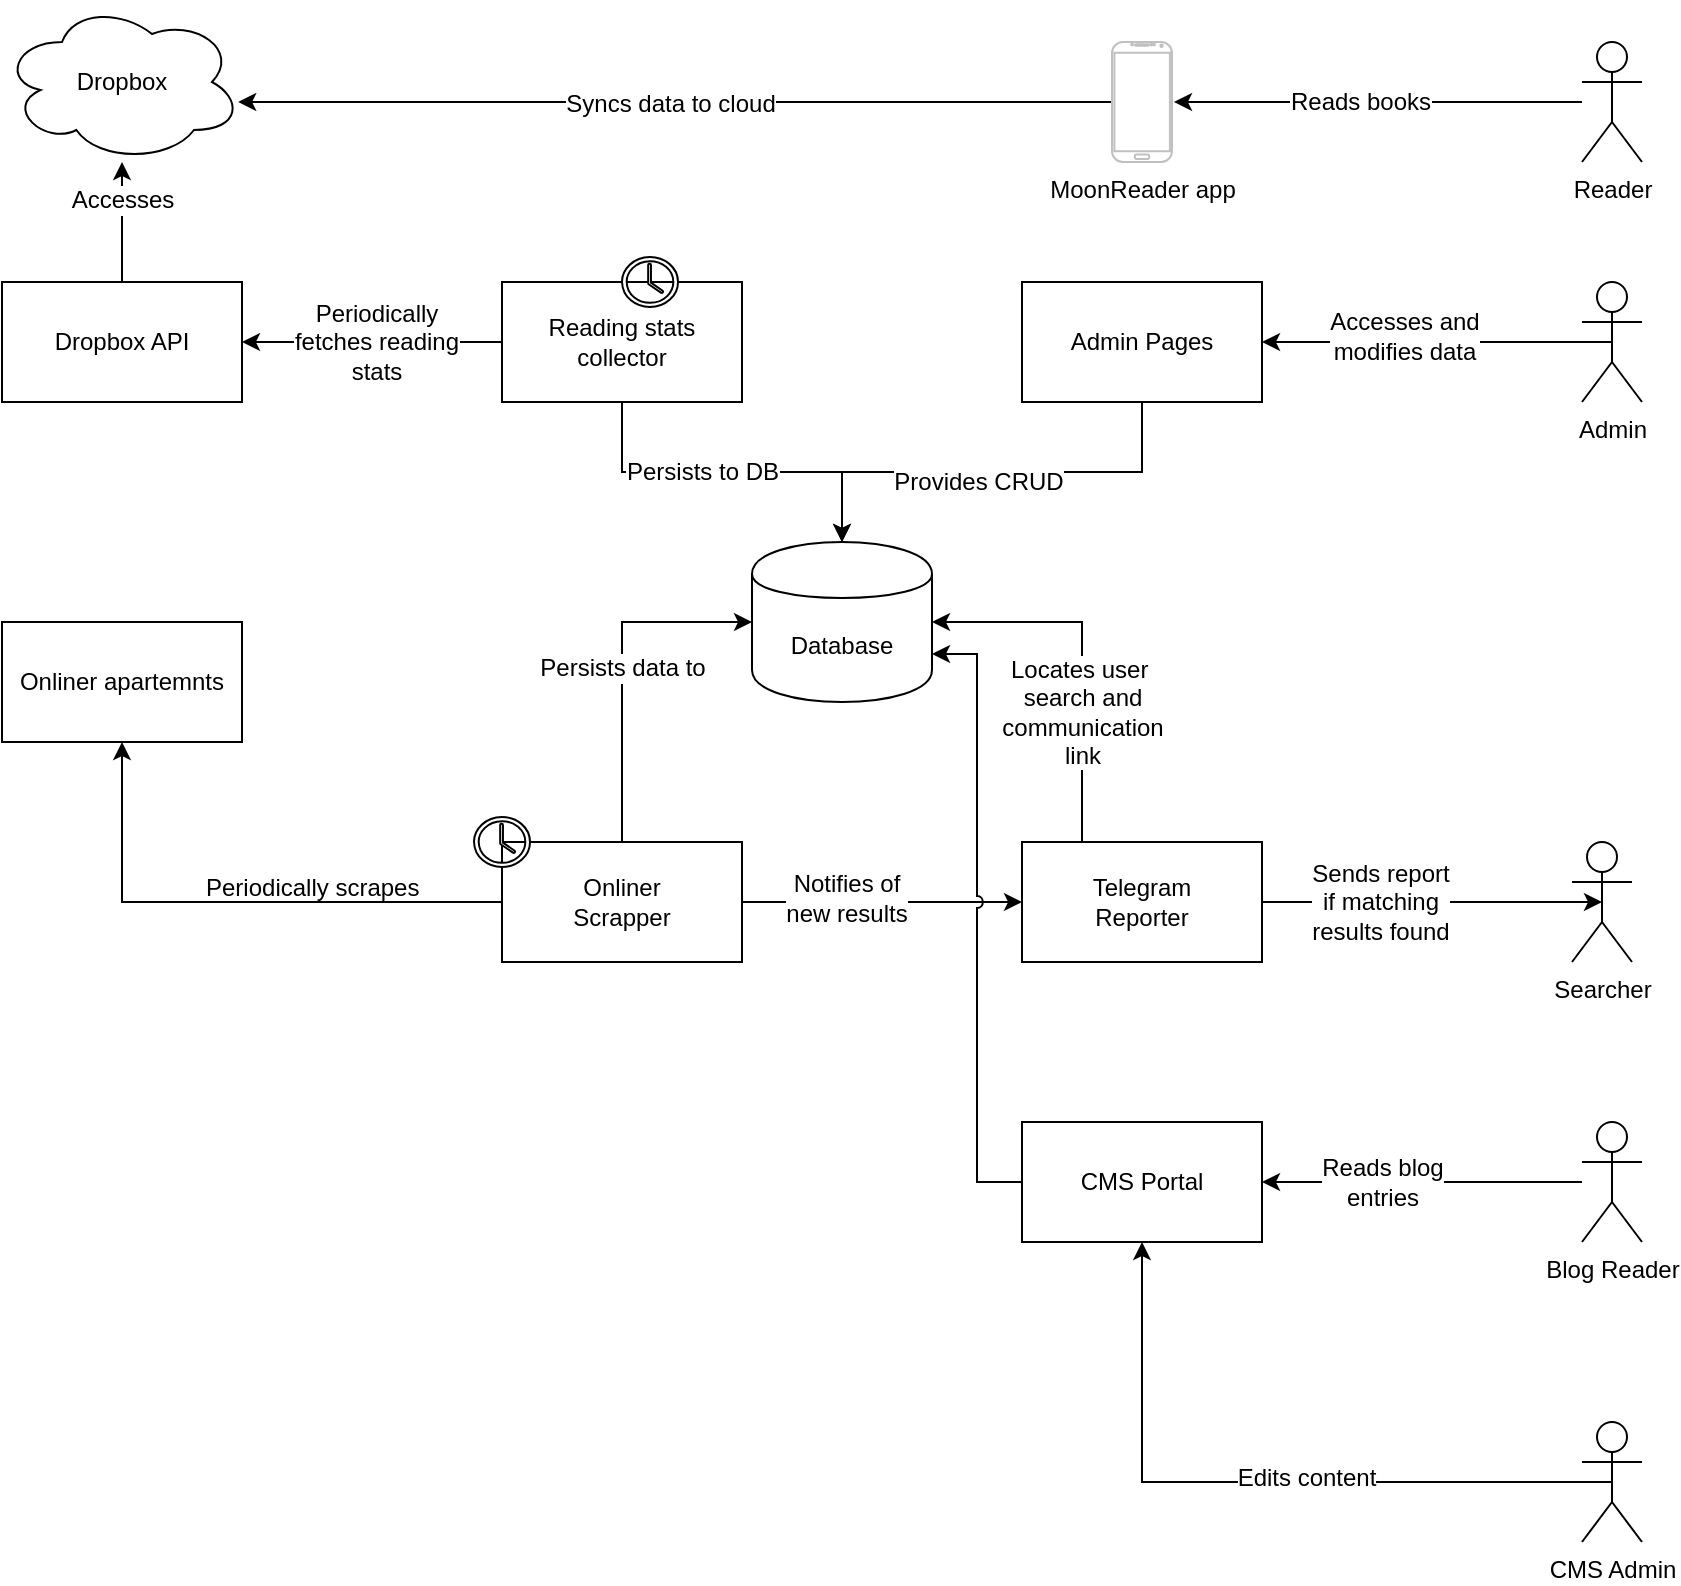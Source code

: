 <mxfile version="12.1.0" type="device" pages="1"><diagram id="KULhjulXcuD_w1APYpD5" name="Page-1"><mxGraphModel dx="1992" dy="1930" grid="1" gridSize="10" guides="1" tooltips="1" connect="1" arrows="1" fold="1" page="1" pageScale="1" pageWidth="850" pageHeight="1100" math="0" shadow="0"><root><mxCell id="0"/><mxCell id="1" parent="0"/><mxCell id="SbUNdcMxhhNXj8EQmjV2-1" value="Onliner apartemnts" style="rounded=0;whiteSpace=wrap;html=1;" vertex="1" parent="1"><mxGeometry x="-40" y="190" width="120" height="60" as="geometry"/></mxCell><mxCell id="SbUNdcMxhhNXj8EQmjV2-2" value="Database" style="shape=cylinder;whiteSpace=wrap;html=1;boundedLbl=1;backgroundOutline=1;" vertex="1" parent="1"><mxGeometry x="335" y="150" width="90" height="80" as="geometry"/></mxCell><mxCell id="SbUNdcMxhhNXj8EQmjV2-3" value="Searcher" style="shape=umlActor;verticalLabelPosition=bottom;labelBackgroundColor=#ffffff;verticalAlign=top;html=1;outlineConnect=0;" vertex="1" parent="1"><mxGeometry x="745" y="300" width="30" height="60" as="geometry"/></mxCell><mxCell id="SbUNdcMxhhNXj8EQmjV2-66" style="edgeStyle=orthogonalEdgeStyle;rounded=0;jumpStyle=gap;orthogonalLoop=1;jettySize=auto;html=1;exitX=0.5;exitY=0.5;exitDx=0;exitDy=0;exitPerimeter=0;entryX=1;entryY=0.5;entryDx=0;entryDy=0;" edge="1" parent="1" source="SbUNdcMxhhNXj8EQmjV2-8" target="SbUNdcMxhhNXj8EQmjV2-18"><mxGeometry relative="1" as="geometry"/></mxCell><mxCell id="SbUNdcMxhhNXj8EQmjV2-67" value="Accesses and&lt;br&gt;modifies data" style="text;html=1;resizable=0;points=[];align=center;verticalAlign=middle;labelBackgroundColor=#ffffff;" vertex="1" connectable="0" parent="SbUNdcMxhhNXj8EQmjV2-66"><mxGeometry x="0.189" y="-3" relative="1" as="geometry"><mxPoint as="offset"/></mxGeometry></mxCell><mxCell id="SbUNdcMxhhNXj8EQmjV2-8" value="Admin" style="shape=umlActor;verticalLabelPosition=bottom;labelBackgroundColor=#ffffff;verticalAlign=top;html=1;outlineConnect=0;" vertex="1" parent="1"><mxGeometry x="750" y="20" width="30" height="60" as="geometry"/></mxCell><mxCell id="SbUNdcMxhhNXj8EQmjV2-71" style="edgeStyle=orthogonalEdgeStyle;rounded=0;jumpStyle=gap;orthogonalLoop=1;jettySize=auto;html=1;entryX=1;entryY=0.5;entryDx=0;entryDy=0;" edge="1" parent="1" source="SbUNdcMxhhNXj8EQmjV2-10" target="SbUNdcMxhhNXj8EQmjV2-17"><mxGeometry relative="1" as="geometry"/></mxCell><mxCell id="SbUNdcMxhhNXj8EQmjV2-72" value="Reads blog&lt;br&gt;entries" style="text;html=1;resizable=0;points=[];align=center;verticalAlign=middle;labelBackgroundColor=#ffffff;" vertex="1" connectable="0" parent="SbUNdcMxhhNXj8EQmjV2-71"><mxGeometry x="0.325" y="-1" relative="1" as="geometry"><mxPoint x="6" y="1" as="offset"/></mxGeometry></mxCell><mxCell id="SbUNdcMxhhNXj8EQmjV2-10" value="Blog Reader" style="shape=umlActor;verticalLabelPosition=bottom;labelBackgroundColor=#ffffff;verticalAlign=top;html=1;outlineConnect=0;" vertex="1" parent="1"><mxGeometry x="750" y="440" width="30" height="60" as="geometry"/></mxCell><mxCell id="SbUNdcMxhhNXj8EQmjV2-27" style="edgeStyle=orthogonalEdgeStyle;rounded=0;jumpStyle=gap;orthogonalLoop=1;jettySize=auto;html=1;exitX=0.25;exitY=0;exitDx=0;exitDy=0;entryX=1;entryY=0.5;entryDx=0;entryDy=0;" edge="1" parent="1" source="SbUNdcMxhhNXj8EQmjV2-15" target="SbUNdcMxhhNXj8EQmjV2-2"><mxGeometry relative="1" as="geometry"/></mxCell><mxCell id="SbUNdcMxhhNXj8EQmjV2-29" value="Locates user&amp;nbsp;&lt;br&gt;search and&lt;br&gt;communication&lt;br&gt;link" style="text;html=1;resizable=0;points=[];align=center;verticalAlign=middle;labelBackgroundColor=#ffffff;" vertex="1" connectable="0" parent="SbUNdcMxhhNXj8EQmjV2-27"><mxGeometry x="-0.294" relative="1" as="geometry"><mxPoint as="offset"/></mxGeometry></mxCell><mxCell id="SbUNdcMxhhNXj8EQmjV2-31" style="edgeStyle=orthogonalEdgeStyle;rounded=0;jumpStyle=gap;orthogonalLoop=1;jettySize=auto;html=1;exitX=1;exitY=0.5;exitDx=0;exitDy=0;entryX=0.5;entryY=0.5;entryDx=0;entryDy=0;entryPerimeter=0;" edge="1" parent="1" source="SbUNdcMxhhNXj8EQmjV2-15" target="SbUNdcMxhhNXj8EQmjV2-3"><mxGeometry relative="1" as="geometry"/></mxCell><mxCell id="SbUNdcMxhhNXj8EQmjV2-32" value="Sends report&lt;br&gt;if matching&lt;br&gt;results found" style="text;html=1;resizable=0;points=[];align=center;verticalAlign=middle;labelBackgroundColor=#ffffff;" vertex="1" connectable="0" parent="SbUNdcMxhhNXj8EQmjV2-31"><mxGeometry x="-0.31" relative="1" as="geometry"><mxPoint as="offset"/></mxGeometry></mxCell><mxCell id="SbUNdcMxhhNXj8EQmjV2-15" value="Telegram&lt;br&gt;Reporter" style="rounded=0;whiteSpace=wrap;html=1;" vertex="1" parent="1"><mxGeometry x="470" y="300" width="120" height="60" as="geometry"/></mxCell><mxCell id="SbUNdcMxhhNXj8EQmjV2-19" style="edgeStyle=orthogonalEdgeStyle;rounded=0;orthogonalLoop=1;jettySize=auto;html=1;exitX=0;exitY=0.5;exitDx=0;exitDy=0;" edge="1" parent="1" source="SbUNdcMxhhNXj8EQmjV2-16" target="SbUNdcMxhhNXj8EQmjV2-1"><mxGeometry relative="1" as="geometry"/></mxCell><mxCell id="SbUNdcMxhhNXj8EQmjV2-21" style="edgeStyle=orthogonalEdgeStyle;rounded=0;orthogonalLoop=1;jettySize=auto;html=1;exitX=0.5;exitY=0;exitDx=0;exitDy=0;entryX=0;entryY=0.5;entryDx=0;entryDy=0;jumpStyle=gap;" edge="1" parent="1" source="SbUNdcMxhhNXj8EQmjV2-16" target="SbUNdcMxhhNXj8EQmjV2-2"><mxGeometry relative="1" as="geometry"/></mxCell><mxCell id="SbUNdcMxhhNXj8EQmjV2-23" value="Persists data to" style="text;html=1;resizable=0;points=[];align=center;verticalAlign=middle;labelBackgroundColor=#ffffff;" vertex="1" connectable="0" parent="SbUNdcMxhhNXj8EQmjV2-21"><mxGeometry relative="1" as="geometry"><mxPoint as="offset"/></mxGeometry></mxCell><mxCell id="SbUNdcMxhhNXj8EQmjV2-24" style="edgeStyle=orthogonalEdgeStyle;rounded=0;jumpStyle=gap;orthogonalLoop=1;jettySize=auto;html=1;exitX=1;exitY=0.5;exitDx=0;exitDy=0;entryX=0;entryY=0.5;entryDx=0;entryDy=0;" edge="1" parent="1" source="SbUNdcMxhhNXj8EQmjV2-16" target="SbUNdcMxhhNXj8EQmjV2-15"><mxGeometry relative="1" as="geometry"/></mxCell><mxCell id="SbUNdcMxhhNXj8EQmjV2-26" value="Notifies of&lt;br&gt;new results" style="text;html=1;resizable=0;points=[];align=center;verticalAlign=middle;labelBackgroundColor=#ffffff;" vertex="1" connectable="0" parent="SbUNdcMxhhNXj8EQmjV2-24"><mxGeometry x="-0.263" y="2" relative="1" as="geometry"><mxPoint as="offset"/></mxGeometry></mxCell><mxCell id="SbUNdcMxhhNXj8EQmjV2-16" value="Onliner&lt;br&gt;Scrapper" style="rounded=0;whiteSpace=wrap;html=1;" vertex="1" parent="1"><mxGeometry x="210" y="300" width="120" height="60" as="geometry"/></mxCell><mxCell id="SbUNdcMxhhNXj8EQmjV2-70" style="edgeStyle=orthogonalEdgeStyle;rounded=0;jumpStyle=arc;orthogonalLoop=1;jettySize=auto;html=1;exitX=0;exitY=0.5;exitDx=0;exitDy=0;entryX=1;entryY=0.7;entryDx=0;entryDy=0;" edge="1" parent="1" source="SbUNdcMxhhNXj8EQmjV2-17" target="SbUNdcMxhhNXj8EQmjV2-2"><mxGeometry relative="1" as="geometry"/></mxCell><mxCell id="SbUNdcMxhhNXj8EQmjV2-17" value="CMS Portal" style="rounded=0;whiteSpace=wrap;html=1;" vertex="1" parent="1"><mxGeometry x="470" y="440" width="120" height="60" as="geometry"/></mxCell><mxCell id="SbUNdcMxhhNXj8EQmjV2-63" style="edgeStyle=orthogonalEdgeStyle;rounded=0;jumpStyle=gap;orthogonalLoop=1;jettySize=auto;html=1;exitX=0.5;exitY=1;exitDx=0;exitDy=0;entryX=0.5;entryY=0;entryDx=0;entryDy=0;" edge="1" parent="1" source="SbUNdcMxhhNXj8EQmjV2-18" target="SbUNdcMxhhNXj8EQmjV2-2"><mxGeometry relative="1" as="geometry"/></mxCell><mxCell id="SbUNdcMxhhNXj8EQmjV2-64" value="Provides CRUD" style="text;html=1;resizable=0;points=[];align=center;verticalAlign=middle;labelBackgroundColor=#ffffff;" vertex="1" connectable="0" parent="SbUNdcMxhhNXj8EQmjV2-63"><mxGeometry x="0.381" y="1" relative="1" as="geometry"><mxPoint x="35" y="4" as="offset"/></mxGeometry></mxCell><mxCell id="SbUNdcMxhhNXj8EQmjV2-18" value="Admin Pages" style="rounded=0;whiteSpace=wrap;html=1;" vertex="1" parent="1"><mxGeometry x="470" y="20" width="120" height="60" as="geometry"/></mxCell><mxCell id="SbUNdcMxhhNXj8EQmjV2-20" value="Periodically scrapes" style="text;html=1;resizable=0;points=[];autosize=1;align=left;verticalAlign=top;spacingTop=-4;" vertex="1" parent="1"><mxGeometry x="60" y="312.5" width="120" height="20" as="geometry"/></mxCell><mxCell id="SbUNdcMxhhNXj8EQmjV2-44" style="edgeStyle=orthogonalEdgeStyle;rounded=0;jumpStyle=gap;orthogonalLoop=1;jettySize=auto;html=1;exitX=0.5;exitY=0;exitDx=0;exitDy=0;" edge="1" parent="1" source="SbUNdcMxhhNXj8EQmjV2-33" target="SbUNdcMxhhNXj8EQmjV2-43"><mxGeometry relative="1" as="geometry"/></mxCell><mxCell id="SbUNdcMxhhNXj8EQmjV2-45" value="Accesses" style="text;html=1;resizable=0;points=[];align=center;verticalAlign=middle;labelBackgroundColor=#ffffff;" vertex="1" connectable="0" parent="SbUNdcMxhhNXj8EQmjV2-44"><mxGeometry x="0.36" relative="1" as="geometry"><mxPoint as="offset"/></mxGeometry></mxCell><mxCell id="SbUNdcMxhhNXj8EQmjV2-33" value="Dropbox API" style="rounded=0;whiteSpace=wrap;html=1;gradientColor=none;" vertex="1" parent="1"><mxGeometry x="-40" y="20" width="120" height="60" as="geometry"/></mxCell><mxCell id="SbUNdcMxhhNXj8EQmjV2-37" style="edgeStyle=orthogonalEdgeStyle;rounded=0;jumpStyle=gap;orthogonalLoop=1;jettySize=auto;html=1;exitX=0;exitY=0.5;exitDx=0;exitDy=0;entryX=1;entryY=0.5;entryDx=0;entryDy=0;" edge="1" parent="1" source="SbUNdcMxhhNXj8EQmjV2-34" target="SbUNdcMxhhNXj8EQmjV2-33"><mxGeometry relative="1" as="geometry"/></mxCell><mxCell id="SbUNdcMxhhNXj8EQmjV2-38" value="Periodically&lt;br&gt;fetches reading&lt;br&gt;stats" style="text;html=1;resizable=0;points=[];align=center;verticalAlign=middle;labelBackgroundColor=#ffffff;" vertex="1" connectable="0" parent="SbUNdcMxhhNXj8EQmjV2-37"><mxGeometry x="0.355" relative="1" as="geometry"><mxPoint x="25" as="offset"/></mxGeometry></mxCell><mxCell id="SbUNdcMxhhNXj8EQmjV2-39" style="edgeStyle=orthogonalEdgeStyle;rounded=0;jumpStyle=gap;orthogonalLoop=1;jettySize=auto;html=1;exitX=0.5;exitY=1;exitDx=0;exitDy=0;" edge="1" parent="1" source="SbUNdcMxhhNXj8EQmjV2-34" target="SbUNdcMxhhNXj8EQmjV2-2"><mxGeometry relative="1" as="geometry"/></mxCell><mxCell id="SbUNdcMxhhNXj8EQmjV2-41" value="Persists to DB" style="text;html=1;resizable=0;points=[];align=center;verticalAlign=middle;labelBackgroundColor=#ffffff;" vertex="1" connectable="0" parent="SbUNdcMxhhNXj8EQmjV2-39"><mxGeometry x="-0.171" relative="1" as="geometry"><mxPoint as="offset"/></mxGeometry></mxCell><mxCell id="SbUNdcMxhhNXj8EQmjV2-34" value="Reading stats&lt;br&gt;collector" style="rounded=0;whiteSpace=wrap;html=1;" vertex="1" parent="1"><mxGeometry x="210" y="20" width="120" height="60" as="geometry"/></mxCell><mxCell id="SbUNdcMxhhNXj8EQmjV2-43" value="Dropbox" style="ellipse;shape=cloud;whiteSpace=wrap;html=1;" vertex="1" parent="1"><mxGeometry x="-40" y="-120" width="120" height="80" as="geometry"/></mxCell><mxCell id="SbUNdcMxhhNXj8EQmjV2-53" style="edgeStyle=orthogonalEdgeStyle;rounded=0;jumpStyle=gap;orthogonalLoop=1;jettySize=auto;html=1;entryX=1.033;entryY=0.5;entryDx=0;entryDy=0;entryPerimeter=0;" edge="1" parent="1" source="SbUNdcMxhhNXj8EQmjV2-46" target="SbUNdcMxhhNXj8EQmjV2-52"><mxGeometry relative="1" as="geometry"/></mxCell><mxCell id="SbUNdcMxhhNXj8EQmjV2-54" value="Reads books" style="text;html=1;resizable=0;points=[];align=center;verticalAlign=middle;labelBackgroundColor=#ffffff;" vertex="1" connectable="0" parent="SbUNdcMxhhNXj8EQmjV2-53"><mxGeometry x="0.165" y="4" relative="1" as="geometry"><mxPoint x="8" y="-4" as="offset"/></mxGeometry></mxCell><mxCell id="SbUNdcMxhhNXj8EQmjV2-46" value="Reader" style="shape=umlActor;verticalLabelPosition=bottom;labelBackgroundColor=#ffffff;verticalAlign=top;html=1;outlineConnect=0;" vertex="1" parent="1"><mxGeometry x="750" y="-100" width="30" height="60" as="geometry"/></mxCell><mxCell id="SbUNdcMxhhNXj8EQmjV2-55" style="edgeStyle=orthogonalEdgeStyle;rounded=0;jumpStyle=gap;orthogonalLoop=1;jettySize=auto;html=1;" edge="1" parent="1" source="SbUNdcMxhhNXj8EQmjV2-52" target="SbUNdcMxhhNXj8EQmjV2-43"><mxGeometry relative="1" as="geometry"><Array as="points"><mxPoint x="230" y="-70"/><mxPoint x="230" y="-70"/></Array></mxGeometry></mxCell><mxCell id="SbUNdcMxhhNXj8EQmjV2-56" value="Syncs data to cloud" style="text;html=1;resizable=0;points=[];align=center;verticalAlign=middle;labelBackgroundColor=#ffffff;" vertex="1" connectable="0" parent="SbUNdcMxhhNXj8EQmjV2-55"><mxGeometry x="0.015" y="1" relative="1" as="geometry"><mxPoint as="offset"/></mxGeometry></mxCell><mxCell id="SbUNdcMxhhNXj8EQmjV2-52" value="MoonReader app" style="verticalLabelPosition=bottom;verticalAlign=top;html=1;shadow=0;dashed=0;strokeWidth=1;shape=mxgraph.android.phone2;fillColor=#ffffff;strokeColor=#c0c0c0;" vertex="1" parent="1"><mxGeometry x="515" y="-100" width="30" height="60" as="geometry"/></mxCell><mxCell id="SbUNdcMxhhNXj8EQmjV2-58" value="" style="pointerEvents=1;shadow=0;dashed=0;html=1;labelPosition=center;verticalLabelPosition=bottom;verticalAlign=top;outlineConnect=0;align=center;shape=mxgraph.office.concepts.clock;" vertex="1" parent="1"><mxGeometry x="270" y="7.5" width="28" height="25" as="geometry"/></mxCell><mxCell id="SbUNdcMxhhNXj8EQmjV2-59" value="" style="pointerEvents=1;shadow=0;dashed=0;html=1;labelPosition=center;verticalLabelPosition=bottom;verticalAlign=top;outlineConnect=0;align=center;shape=mxgraph.office.concepts.clock;" vertex="1" parent="1"><mxGeometry x="196" y="287.5" width="28" height="25" as="geometry"/></mxCell><mxCell id="SbUNdcMxhhNXj8EQmjV2-76" style="edgeStyle=orthogonalEdgeStyle;rounded=0;jumpStyle=gap;orthogonalLoop=1;jettySize=auto;html=1;exitX=0.5;exitY=0.5;exitDx=0;exitDy=0;exitPerimeter=0;" edge="1" parent="1" source="SbUNdcMxhhNXj8EQmjV2-73" target="SbUNdcMxhhNXj8EQmjV2-17"><mxGeometry relative="1" as="geometry"/></mxCell><mxCell id="SbUNdcMxhhNXj8EQmjV2-77" value="Edits content" style="text;html=1;resizable=0;points=[];align=center;verticalAlign=middle;labelBackgroundColor=#ffffff;" vertex="1" connectable="0" parent="SbUNdcMxhhNXj8EQmjV2-76"><mxGeometry x="-0.138" y="-2" relative="1" as="geometry"><mxPoint as="offset"/></mxGeometry></mxCell><mxCell id="SbUNdcMxhhNXj8EQmjV2-73" value="CMS Admin" style="shape=umlActor;verticalLabelPosition=bottom;labelBackgroundColor=#ffffff;verticalAlign=top;html=1;outlineConnect=0;" vertex="1" parent="1"><mxGeometry x="750" y="590" width="30" height="60" as="geometry"/></mxCell></root></mxGraphModel></diagram></mxfile>